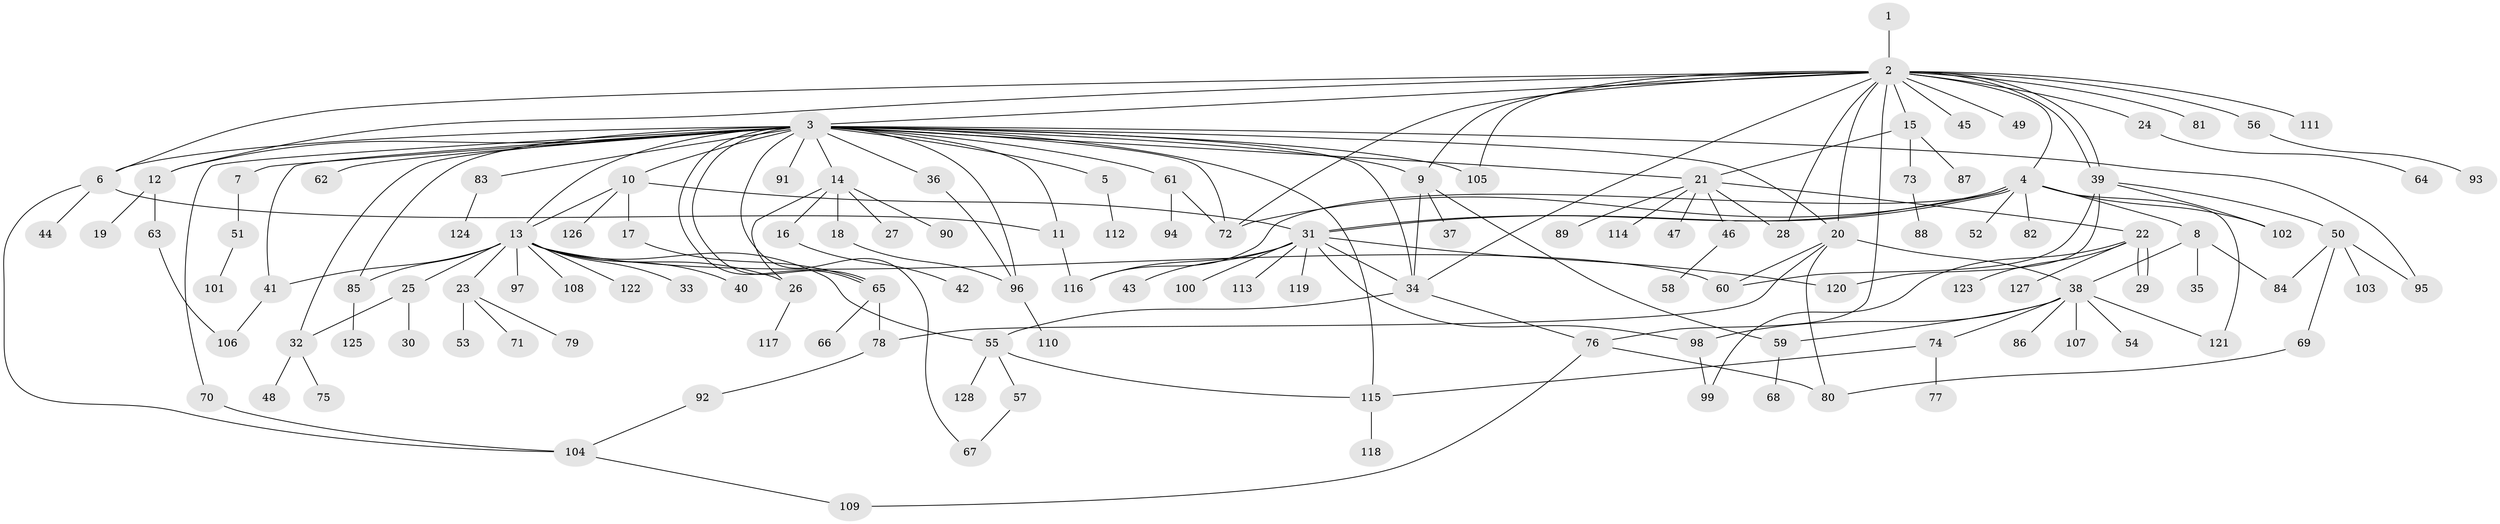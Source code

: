 // Generated by graph-tools (version 1.1) at 2025/01/03/09/25 03:01:48]
// undirected, 128 vertices, 179 edges
graph export_dot {
graph [start="1"]
  node [color=gray90,style=filled];
  1;
  2;
  3;
  4;
  5;
  6;
  7;
  8;
  9;
  10;
  11;
  12;
  13;
  14;
  15;
  16;
  17;
  18;
  19;
  20;
  21;
  22;
  23;
  24;
  25;
  26;
  27;
  28;
  29;
  30;
  31;
  32;
  33;
  34;
  35;
  36;
  37;
  38;
  39;
  40;
  41;
  42;
  43;
  44;
  45;
  46;
  47;
  48;
  49;
  50;
  51;
  52;
  53;
  54;
  55;
  56;
  57;
  58;
  59;
  60;
  61;
  62;
  63;
  64;
  65;
  66;
  67;
  68;
  69;
  70;
  71;
  72;
  73;
  74;
  75;
  76;
  77;
  78;
  79;
  80;
  81;
  82;
  83;
  84;
  85;
  86;
  87;
  88;
  89;
  90;
  91;
  92;
  93;
  94;
  95;
  96;
  97;
  98;
  99;
  100;
  101;
  102;
  103;
  104;
  105;
  106;
  107;
  108;
  109;
  110;
  111;
  112;
  113;
  114;
  115;
  116;
  117;
  118;
  119;
  120;
  121;
  122;
  123;
  124;
  125;
  126;
  127;
  128;
  1 -- 2;
  2 -- 3;
  2 -- 4;
  2 -- 6;
  2 -- 9;
  2 -- 12;
  2 -- 15;
  2 -- 20;
  2 -- 24;
  2 -- 28;
  2 -- 34;
  2 -- 39;
  2 -- 39;
  2 -- 45;
  2 -- 49;
  2 -- 56;
  2 -- 72;
  2 -- 76;
  2 -- 81;
  2 -- 105;
  2 -- 111;
  3 -- 5;
  3 -- 6;
  3 -- 7;
  3 -- 9;
  3 -- 10;
  3 -- 11;
  3 -- 12;
  3 -- 13;
  3 -- 14;
  3 -- 20;
  3 -- 21;
  3 -- 32;
  3 -- 34;
  3 -- 36;
  3 -- 41;
  3 -- 61;
  3 -- 62;
  3 -- 65;
  3 -- 65;
  3 -- 67;
  3 -- 70;
  3 -- 72;
  3 -- 83;
  3 -- 85;
  3 -- 91;
  3 -- 95;
  3 -- 96;
  3 -- 105;
  3 -- 115;
  4 -- 8;
  4 -- 31;
  4 -- 31;
  4 -- 52;
  4 -- 72;
  4 -- 82;
  4 -- 102;
  4 -- 116;
  4 -- 121;
  5 -- 112;
  6 -- 11;
  6 -- 44;
  6 -- 104;
  7 -- 51;
  8 -- 35;
  8 -- 38;
  8 -- 84;
  9 -- 34;
  9 -- 37;
  9 -- 59;
  10 -- 13;
  10 -- 17;
  10 -- 31;
  10 -- 126;
  11 -- 116;
  12 -- 19;
  12 -- 63;
  13 -- 23;
  13 -- 25;
  13 -- 26;
  13 -- 33;
  13 -- 40;
  13 -- 41;
  13 -- 55;
  13 -- 60;
  13 -- 85;
  13 -- 97;
  13 -- 108;
  13 -- 122;
  14 -- 16;
  14 -- 18;
  14 -- 26;
  14 -- 27;
  14 -- 90;
  15 -- 21;
  15 -- 73;
  15 -- 87;
  16 -- 42;
  17 -- 65;
  18 -- 96;
  20 -- 38;
  20 -- 60;
  20 -- 78;
  20 -- 80;
  21 -- 22;
  21 -- 28;
  21 -- 46;
  21 -- 47;
  21 -- 89;
  21 -- 114;
  22 -- 29;
  22 -- 29;
  22 -- 99;
  22 -- 123;
  22 -- 127;
  23 -- 53;
  23 -- 71;
  23 -- 79;
  24 -- 64;
  25 -- 30;
  25 -- 32;
  26 -- 117;
  31 -- 34;
  31 -- 43;
  31 -- 98;
  31 -- 100;
  31 -- 113;
  31 -- 116;
  31 -- 119;
  31 -- 120;
  32 -- 48;
  32 -- 75;
  34 -- 55;
  34 -- 76;
  36 -- 96;
  38 -- 54;
  38 -- 59;
  38 -- 74;
  38 -- 86;
  38 -- 98;
  38 -- 107;
  38 -- 121;
  39 -- 50;
  39 -- 60;
  39 -- 102;
  39 -- 120;
  41 -- 106;
  46 -- 58;
  50 -- 69;
  50 -- 84;
  50 -- 95;
  50 -- 103;
  51 -- 101;
  55 -- 57;
  55 -- 115;
  55 -- 128;
  56 -- 93;
  57 -- 67;
  59 -- 68;
  61 -- 72;
  61 -- 94;
  63 -- 106;
  65 -- 66;
  65 -- 78;
  69 -- 80;
  70 -- 104;
  73 -- 88;
  74 -- 77;
  74 -- 115;
  76 -- 80;
  76 -- 109;
  78 -- 92;
  83 -- 124;
  85 -- 125;
  92 -- 104;
  96 -- 110;
  98 -- 99;
  104 -- 109;
  115 -- 118;
}
